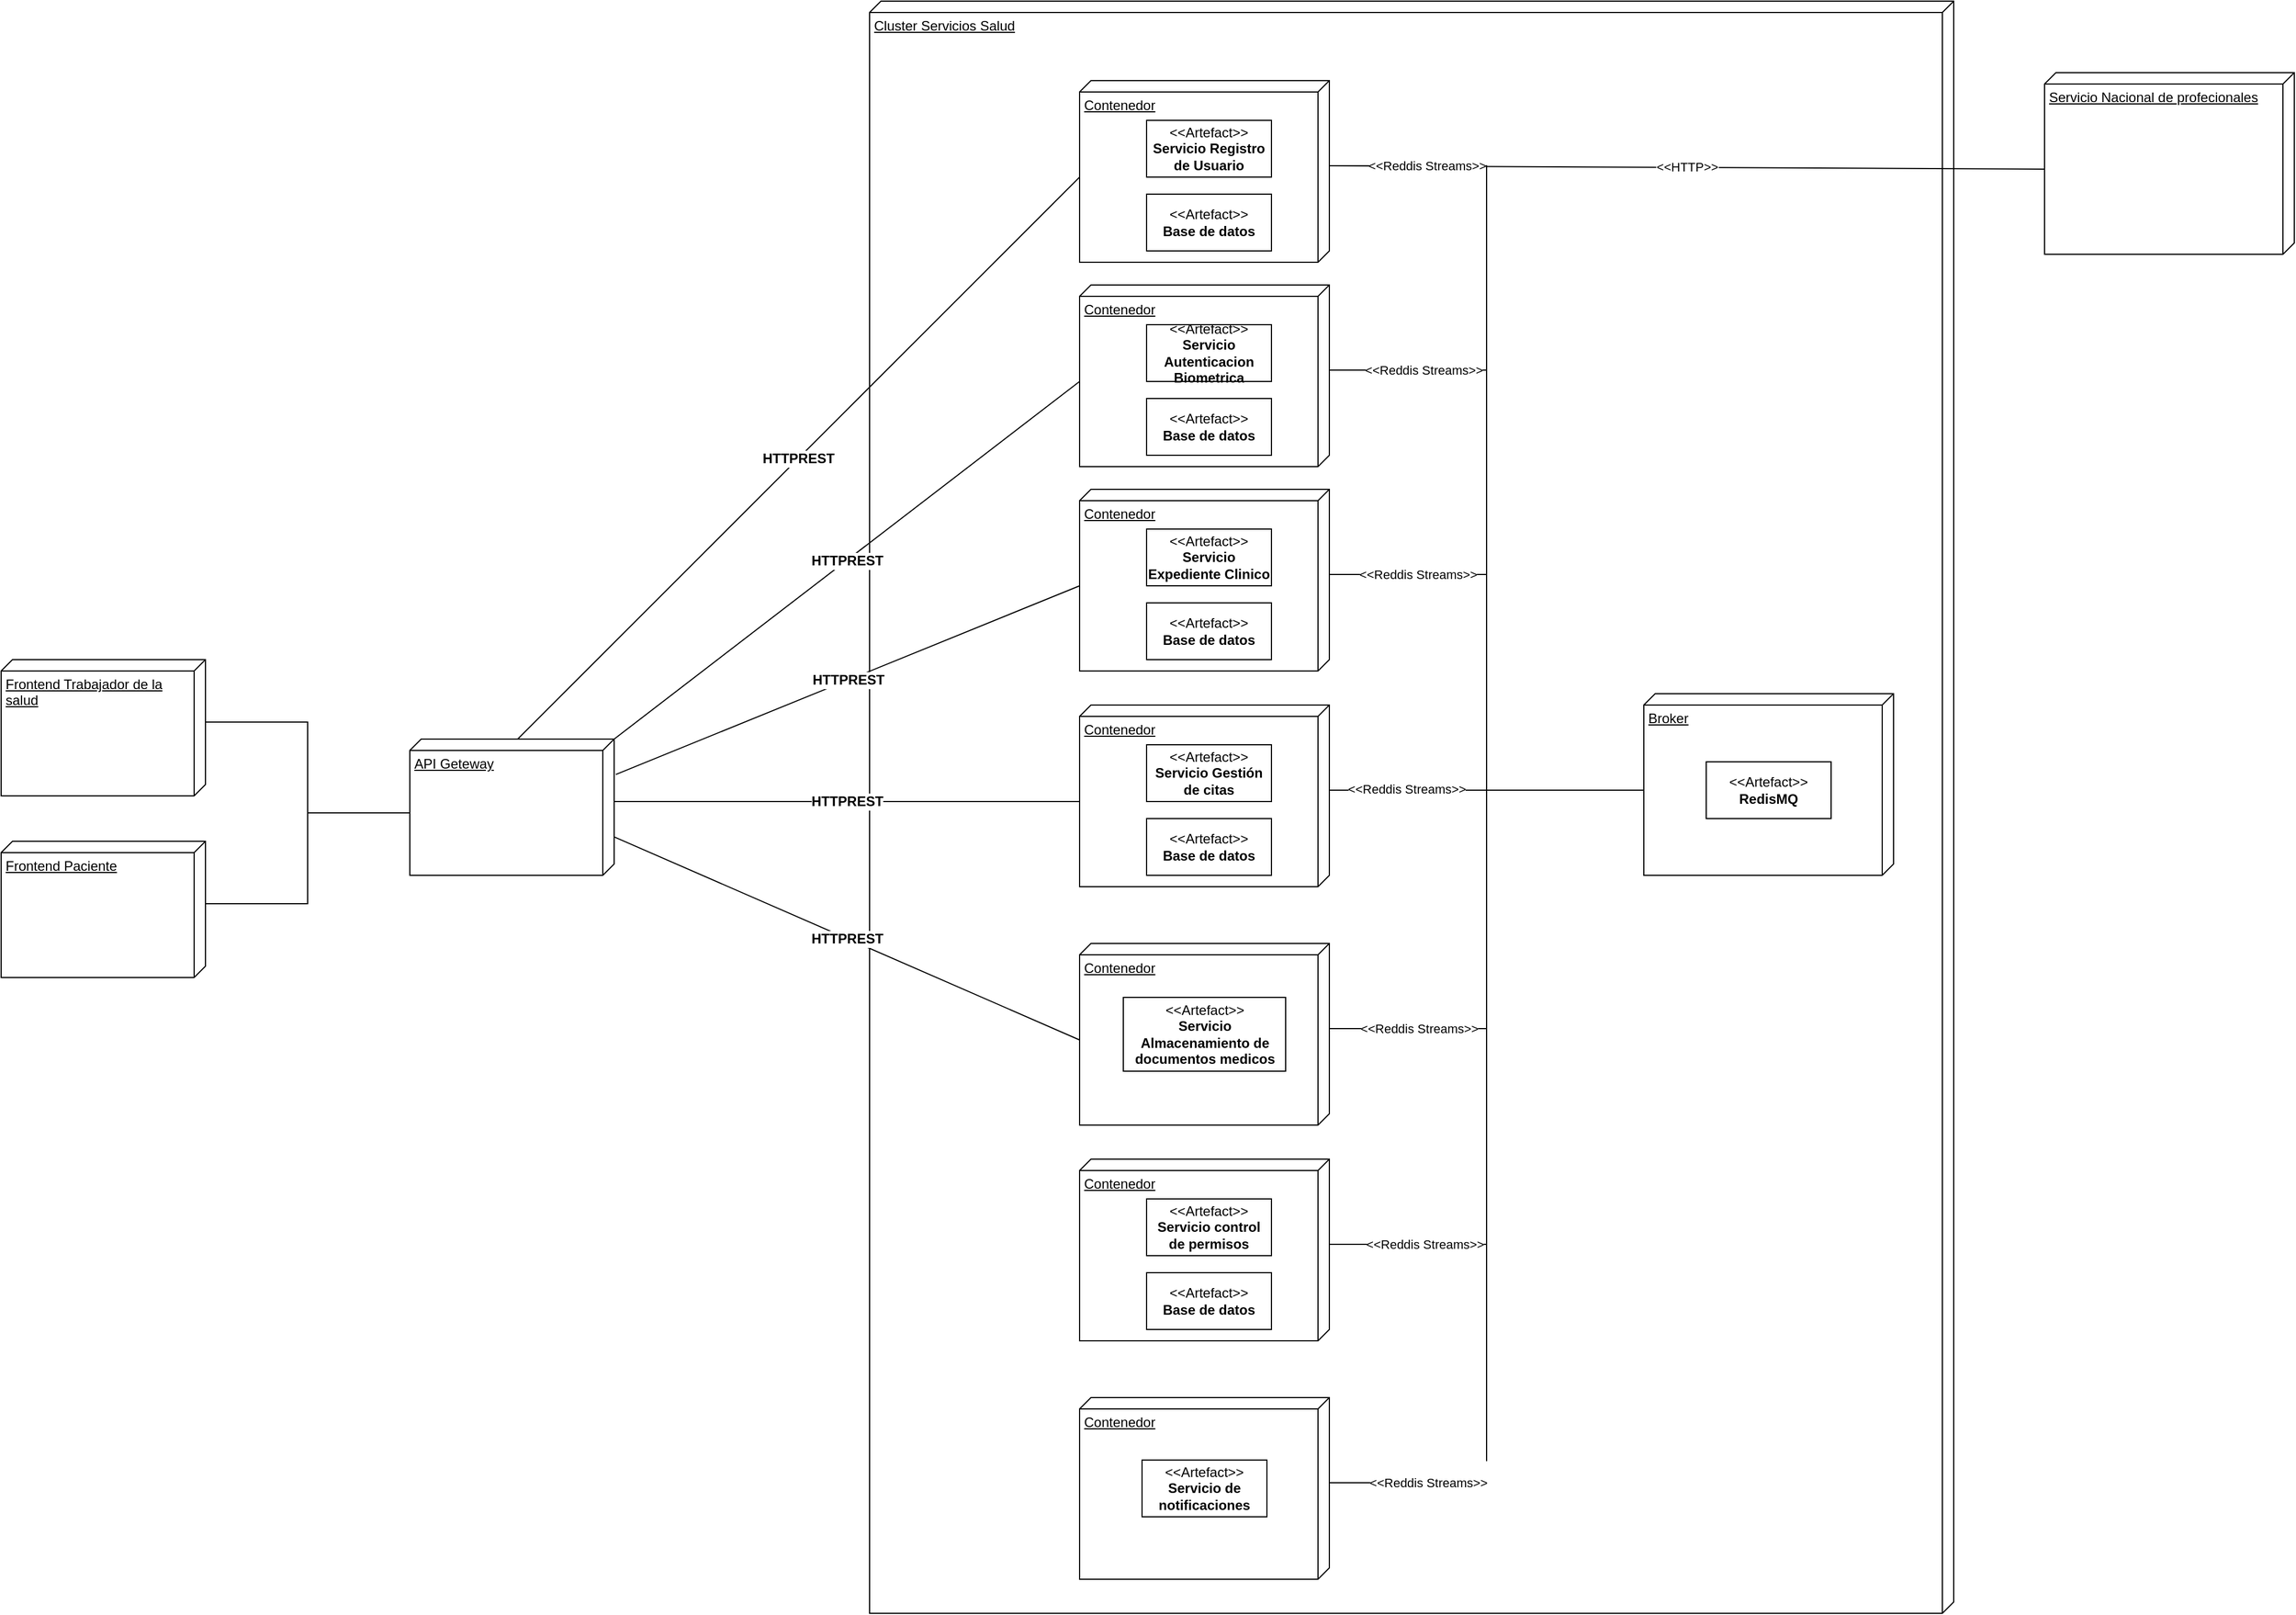 <mxfile version="26.2.15">
  <diagram name="Página-1" id="MRVZ4gZMsEhP-mlYecWs">
    <mxGraphModel dx="2883" dy="1206" grid="1" gridSize="10" guides="1" tooltips="1" connect="1" arrows="1" fold="1" page="1" pageScale="1" pageWidth="827" pageHeight="1169" math="0" shadow="0">
      <root>
        <mxCell id="0" />
        <mxCell id="1" parent="0" />
        <mxCell id="-pYQC9JN-asUfWVGHoNV-31" value="Cluster Servicios Salud" style="verticalAlign=top;align=left;spacingTop=8;spacingLeft=2;spacingRight=12;shape=cube;size=10;direction=south;fontStyle=4;html=1;whiteSpace=wrap;" parent="1" vertex="1">
          <mxGeometry x="145" y="260" width="955" height="1420" as="geometry" />
        </mxCell>
        <mxCell id="-pYQC9JN-asUfWVGHoNV-22" value="" style="group" parent="1" vertex="1" connectable="0">
          <mxGeometry x="330" y="1490" width="220" height="160" as="geometry" />
        </mxCell>
        <mxCell id="-pYQC9JN-asUfWVGHoNV-19" value="Contenedor" style="verticalAlign=top;align=left;spacingTop=8;spacingLeft=2;spacingRight=12;shape=cube;size=10;direction=south;fontStyle=4;html=1;whiteSpace=wrap;" parent="-pYQC9JN-asUfWVGHoNV-22" vertex="1">
          <mxGeometry width="220" height="160" as="geometry" />
        </mxCell>
        <mxCell id="-pYQC9JN-asUfWVGHoNV-20" value="&amp;lt;&amp;lt;Artefact&amp;gt;&amp;gt;&lt;div&gt;&lt;b&gt;Servicio de notificaciones&lt;/b&gt;&lt;/div&gt;" style="html=1;whiteSpace=wrap;" parent="-pYQC9JN-asUfWVGHoNV-22" vertex="1">
          <mxGeometry x="55" y="55" width="110" height="50" as="geometry" />
        </mxCell>
        <mxCell id="-pYQC9JN-asUfWVGHoNV-23" value="" style="group" parent="1" vertex="1" connectable="0">
          <mxGeometry x="330" y="1280" width="220" height="160" as="geometry" />
        </mxCell>
        <mxCell id="-pYQC9JN-asUfWVGHoNV-16" value="Contenedor" style="verticalAlign=top;align=left;spacingTop=8;spacingLeft=2;spacingRight=12;shape=cube;size=10;direction=south;fontStyle=4;html=1;whiteSpace=wrap;" parent="-pYQC9JN-asUfWVGHoNV-23" vertex="1">
          <mxGeometry width="220" height="160" as="geometry" />
        </mxCell>
        <mxCell id="-pYQC9JN-asUfWVGHoNV-17" value="&amp;lt;&amp;lt;Artefact&amp;gt;&amp;gt;&lt;div&gt;&lt;b&gt;Servicio control de permisos&lt;/b&gt;&lt;/div&gt;" style="html=1;whiteSpace=wrap;" parent="-pYQC9JN-asUfWVGHoNV-23" vertex="1">
          <mxGeometry x="59" y="35" width="110" height="50" as="geometry" />
        </mxCell>
        <mxCell id="-pYQC9JN-asUfWVGHoNV-18" value="&amp;lt;&amp;lt;Artefact&amp;gt;&amp;gt;&lt;div&gt;&lt;b&gt;Base de datos&lt;/b&gt;&lt;/div&gt;" style="html=1;whiteSpace=wrap;" parent="-pYQC9JN-asUfWVGHoNV-23" vertex="1">
          <mxGeometry x="59" y="100" width="110" height="50" as="geometry" />
        </mxCell>
        <mxCell id="-pYQC9JN-asUfWVGHoNV-24" value="" style="group" parent="1" vertex="1" connectable="0">
          <mxGeometry x="330" y="1090" width="220" height="160" as="geometry" />
        </mxCell>
        <mxCell id="-pYQC9JN-asUfWVGHoNV-13" value="Contenedor" style="verticalAlign=top;align=left;spacingTop=8;spacingLeft=2;spacingRight=12;shape=cube;size=10;direction=south;fontStyle=4;html=1;whiteSpace=wrap;" parent="-pYQC9JN-asUfWVGHoNV-24" vertex="1">
          <mxGeometry width="220" height="160" as="geometry" />
        </mxCell>
        <mxCell id="-pYQC9JN-asUfWVGHoNV-14" value="&amp;lt;&amp;lt;Artefact&amp;gt;&amp;gt;&lt;div&gt;&lt;b&gt;Servicio Almacenamiento de documentos medicos&lt;/b&gt;&lt;/div&gt;" style="html=1;whiteSpace=wrap;" parent="-pYQC9JN-asUfWVGHoNV-24" vertex="1">
          <mxGeometry x="38.5" y="47.5" width="143" height="65" as="geometry" />
        </mxCell>
        <mxCell id="-pYQC9JN-asUfWVGHoNV-25" value="" style="group" parent="1" vertex="1" connectable="0">
          <mxGeometry x="330" y="880" width="220" height="160" as="geometry" />
        </mxCell>
        <mxCell id="-pYQC9JN-asUfWVGHoNV-10" value="Contenedor" style="verticalAlign=top;align=left;spacingTop=8;spacingLeft=2;spacingRight=12;shape=cube;size=10;direction=south;fontStyle=4;html=1;whiteSpace=wrap;" parent="-pYQC9JN-asUfWVGHoNV-25" vertex="1">
          <mxGeometry width="220" height="160" as="geometry" />
        </mxCell>
        <mxCell id="-pYQC9JN-asUfWVGHoNV-11" value="&amp;lt;&amp;lt;Artefact&amp;gt;&amp;gt;&lt;div&gt;&lt;b&gt;Servicio Gestión de citas&lt;/b&gt;&lt;/div&gt;" style="html=1;whiteSpace=wrap;" parent="-pYQC9JN-asUfWVGHoNV-25" vertex="1">
          <mxGeometry x="59" y="35" width="110" height="50" as="geometry" />
        </mxCell>
        <mxCell id="-pYQC9JN-asUfWVGHoNV-12" value="&amp;lt;&amp;lt;Artefact&amp;gt;&amp;gt;&lt;div&gt;&lt;b&gt;Base de datos&lt;/b&gt;&lt;/div&gt;" style="html=1;whiteSpace=wrap;" parent="-pYQC9JN-asUfWVGHoNV-25" vertex="1">
          <mxGeometry x="59" y="100" width="110" height="50" as="geometry" />
        </mxCell>
        <mxCell id="-pYQC9JN-asUfWVGHoNV-26" value="" style="group" parent="1" vertex="1" connectable="0">
          <mxGeometry x="330" y="690" width="220" height="160" as="geometry" />
        </mxCell>
        <mxCell id="-pYQC9JN-asUfWVGHoNV-7" value="Contenedor" style="verticalAlign=top;align=left;spacingTop=8;spacingLeft=2;spacingRight=12;shape=cube;size=10;direction=south;fontStyle=4;html=1;whiteSpace=wrap;" parent="-pYQC9JN-asUfWVGHoNV-26" vertex="1">
          <mxGeometry width="220" height="160" as="geometry" />
        </mxCell>
        <mxCell id="-pYQC9JN-asUfWVGHoNV-8" value="&amp;lt;&amp;lt;Artefact&amp;gt;&amp;gt;&lt;div&gt;&lt;b&gt;Servicio Expediente Clinico&lt;/b&gt;&lt;/div&gt;" style="html=1;whiteSpace=wrap;" parent="-pYQC9JN-asUfWVGHoNV-26" vertex="1">
          <mxGeometry x="59" y="35" width="110" height="50" as="geometry" />
        </mxCell>
        <mxCell id="-pYQC9JN-asUfWVGHoNV-9" value="&amp;lt;&amp;lt;Artefact&amp;gt;&amp;gt;&lt;div&gt;&lt;b&gt;Base de datos&lt;/b&gt;&lt;/div&gt;" style="html=1;whiteSpace=wrap;" parent="-pYQC9JN-asUfWVGHoNV-26" vertex="1">
          <mxGeometry x="59" y="100" width="110" height="50" as="geometry" />
        </mxCell>
        <mxCell id="-pYQC9JN-asUfWVGHoNV-27" value="" style="group" parent="1" vertex="1" connectable="0">
          <mxGeometry x="330" y="510" width="220" height="160" as="geometry" />
        </mxCell>
        <mxCell id="-pYQC9JN-asUfWVGHoNV-4" value="Contenedor" style="verticalAlign=top;align=left;spacingTop=8;spacingLeft=2;spacingRight=12;shape=cube;size=10;direction=south;fontStyle=4;html=1;whiteSpace=wrap;" parent="-pYQC9JN-asUfWVGHoNV-27" vertex="1">
          <mxGeometry width="220" height="160" as="geometry" />
        </mxCell>
        <mxCell id="-pYQC9JN-asUfWVGHoNV-5" value="&amp;lt;&amp;lt;Artefact&amp;gt;&amp;gt;&lt;div&gt;&lt;b&gt;Servicio Autenticacion Biometrica&lt;/b&gt;&lt;/div&gt;" style="html=1;whiteSpace=wrap;" parent="-pYQC9JN-asUfWVGHoNV-27" vertex="1">
          <mxGeometry x="59" y="35" width="110" height="50" as="geometry" />
        </mxCell>
        <mxCell id="-pYQC9JN-asUfWVGHoNV-6" value="&amp;lt;&amp;lt;Artefact&amp;gt;&amp;gt;&lt;div&gt;&lt;b&gt;Base de datos&lt;/b&gt;&lt;/div&gt;" style="html=1;whiteSpace=wrap;" parent="-pYQC9JN-asUfWVGHoNV-27" vertex="1">
          <mxGeometry x="59" y="100" width="110" height="50" as="geometry" />
        </mxCell>
        <mxCell id="-pYQC9JN-asUfWVGHoNV-28" value="" style="group" parent="1" vertex="1" connectable="0">
          <mxGeometry x="330" y="330" width="220" height="160" as="geometry" />
        </mxCell>
        <mxCell id="-pYQC9JN-asUfWVGHoNV-1" value="Contenedor" style="verticalAlign=top;align=left;spacingTop=8;spacingLeft=2;spacingRight=12;shape=cube;size=10;direction=south;fontStyle=4;html=1;whiteSpace=wrap;" parent="-pYQC9JN-asUfWVGHoNV-28" vertex="1">
          <mxGeometry width="220" height="160" as="geometry" />
        </mxCell>
        <mxCell id="-pYQC9JN-asUfWVGHoNV-2" value="&amp;lt;&amp;lt;Artefact&amp;gt;&amp;gt;&lt;div&gt;&lt;b&gt;Servicio Registro de Usuario&lt;/b&gt;&lt;/div&gt;" style="html=1;whiteSpace=wrap;" parent="-pYQC9JN-asUfWVGHoNV-28" vertex="1">
          <mxGeometry x="59" y="35" width="110" height="50" as="geometry" />
        </mxCell>
        <mxCell id="-pYQC9JN-asUfWVGHoNV-3" value="&amp;lt;&amp;lt;Artefact&amp;gt;&amp;gt;&lt;div&gt;&lt;b&gt;Base de datos&lt;/b&gt;&lt;/div&gt;" style="html=1;whiteSpace=wrap;" parent="-pYQC9JN-asUfWVGHoNV-28" vertex="1">
          <mxGeometry x="59" y="100" width="110" height="50" as="geometry" />
        </mxCell>
        <mxCell id="-pYQC9JN-asUfWVGHoNV-29" value="Frontend Trabajador de la salud" style="verticalAlign=top;align=left;spacingTop=8;spacingLeft=2;spacingRight=12;shape=cube;size=10;direction=south;fontStyle=4;html=1;whiteSpace=wrap;" parent="1" vertex="1">
          <mxGeometry x="-620" y="840" width="180" height="120" as="geometry" />
        </mxCell>
        <mxCell id="-pYQC9JN-asUfWVGHoNV-30" value="API Geteway" style="verticalAlign=top;align=left;spacingTop=8;spacingLeft=2;spacingRight=12;shape=cube;size=10;direction=south;fontStyle=4;html=1;whiteSpace=wrap;" parent="1" vertex="1">
          <mxGeometry x="-260" y="910" width="180" height="120" as="geometry" />
        </mxCell>
        <mxCell id="-pYQC9JN-asUfWVGHoNV-39" value="&lt;font style=&quot;font-size: 12px;&quot;&gt;&lt;b&gt;HTTPREST&lt;/b&gt;&lt;/font&gt;" style="endArrow=none;html=1;rounded=0;exitX=0;exitY=0;exitDx=0;exitDy=85;exitPerimeter=0;entryX=0;entryY=0;entryDx=85;entryDy=220;entryPerimeter=0;" parent="1" source="-pYQC9JN-asUfWVGHoNV-30" target="-pYQC9JN-asUfWVGHoNV-1" edge="1">
          <mxGeometry width="50" height="50" relative="1" as="geometry">
            <mxPoint x="-130" y="740" as="sourcePoint" />
            <mxPoint x="-80" y="690" as="targetPoint" />
          </mxGeometry>
        </mxCell>
        <mxCell id="-pYQC9JN-asUfWVGHoNV-40" value="&lt;font style=&quot;font-size: 12px;&quot;&gt;&lt;b&gt;HTTPREST&lt;/b&gt;&lt;/font&gt;" style="endArrow=none;html=1;rounded=0;exitX=0;exitY=0;exitDx=0;exitDy=0;exitPerimeter=0;entryX=0;entryY=0;entryDx=85;entryDy=220;entryPerimeter=0;" parent="1" source="-pYQC9JN-asUfWVGHoNV-30" target="-pYQC9JN-asUfWVGHoNV-4" edge="1">
          <mxGeometry width="50" height="50" relative="1" as="geometry">
            <mxPoint x="-120" y="1015" as="sourcePoint" />
            <mxPoint x="375" y="520" as="targetPoint" />
          </mxGeometry>
        </mxCell>
        <mxCell id="-pYQC9JN-asUfWVGHoNV-41" value="&lt;font style=&quot;font-size: 12px;&quot;&gt;&lt;b&gt;HTTPREST&lt;/b&gt;&lt;/font&gt;" style="endArrow=none;html=1;rounded=0;exitX=0.26;exitY=-0.008;exitDx=0;exitDy=0;exitPerimeter=0;entryX=0;entryY=0;entryDx=85;entryDy=220;entryPerimeter=0;" parent="1" source="-pYQC9JN-asUfWVGHoNV-30" target="-pYQC9JN-asUfWVGHoNV-7" edge="1">
          <mxGeometry width="50" height="50" relative="1" as="geometry">
            <mxPoint x="-100" y="1030" as="sourcePoint" />
            <mxPoint x="310" y="715" as="targetPoint" />
          </mxGeometry>
        </mxCell>
        <mxCell id="-pYQC9JN-asUfWVGHoNV-42" value="&lt;font style=&quot;font-size: 12px;&quot;&gt;&lt;b&gt;HTTPREST&lt;/b&gt;&lt;/font&gt;" style="endArrow=none;html=1;rounded=0;exitX=0;exitY=0;exitDx=55;exitDy=0;exitPerimeter=0;entryX=0;entryY=0;entryDx=85;entryDy=220;entryPerimeter=0;" parent="1" source="-pYQC9JN-asUfWVGHoNV-30" target="-pYQC9JN-asUfWVGHoNV-10" edge="1">
          <mxGeometry width="50" height="50" relative="1" as="geometry">
            <mxPoint x="-80" y="1040" as="sourcePoint" />
            <mxPoint x="330" y="850" as="targetPoint" />
          </mxGeometry>
        </mxCell>
        <mxCell id="-pYQC9JN-asUfWVGHoNV-43" value="&lt;font style=&quot;font-size: 12px;&quot;&gt;&lt;b&gt;HTTPREST&lt;/b&gt;&lt;/font&gt;" style="endArrow=none;html=1;rounded=0;exitX=0.717;exitY=0.001;exitDx=0;exitDy=0;exitPerimeter=0;entryX=0;entryY=0;entryDx=85;entryDy=220;entryPerimeter=0;" parent="1" source="-pYQC9JN-asUfWVGHoNV-30" target="-pYQC9JN-asUfWVGHoNV-13" edge="1">
          <mxGeometry width="50" height="50" relative="1" as="geometry">
            <mxPoint x="-90" y="1028" as="sourcePoint" />
            <mxPoint x="320" y="1028" as="targetPoint" />
          </mxGeometry>
        </mxCell>
        <mxCell id="-pYQC9JN-asUfWVGHoNV-48" style="edgeStyle=orthogonalEdgeStyle;rounded=0;orthogonalLoop=1;jettySize=auto;html=1;exitX=0;exitY=0;exitDx=55;exitDy=0;exitPerimeter=0;entryX=0;entryY=0;entryDx=65;entryDy=180;entryPerimeter=0;endArrow=none;startFill=0;" parent="1" source="-pYQC9JN-asUfWVGHoNV-29" target="-pYQC9JN-asUfWVGHoNV-30" edge="1">
          <mxGeometry relative="1" as="geometry" />
        </mxCell>
        <mxCell id="-pYQC9JN-asUfWVGHoNV-49" value="" style="group" parent="1" vertex="1" connectable="0">
          <mxGeometry x="1180" y="330" width="220" height="160" as="geometry" />
        </mxCell>
        <mxCell id="-pYQC9JN-asUfWVGHoNV-50" value="Servicio Nacional de profecionales" style="verticalAlign=top;align=left;spacingTop=8;spacingLeft=2;spacingRight=12;shape=cube;size=10;direction=south;fontStyle=4;html=1;whiteSpace=wrap;" parent="-pYQC9JN-asUfWVGHoNV-49" vertex="1">
          <mxGeometry y="-7" width="220" height="160" as="geometry" />
        </mxCell>
        <mxCell id="-pYQC9JN-asUfWVGHoNV-54" value="&amp;lt;&amp;lt;HTTP&amp;gt;&amp;gt;" style="endArrow=none;html=1;rounded=0;exitX=0;exitY=0;exitDx=75;exitDy=0;exitPerimeter=0;entryX=0;entryY=0;entryDx=85;entryDy=220;entryPerimeter=0;" parent="1" source="-pYQC9JN-asUfWVGHoNV-1" target="-pYQC9JN-asUfWVGHoNV-50" edge="1">
          <mxGeometry width="50" height="50" relative="1" as="geometry">
            <mxPoint x="570" y="935" as="sourcePoint" />
            <mxPoint x="1065" y="440" as="targetPoint" />
          </mxGeometry>
        </mxCell>
        <mxCell id="-pYQC9JN-asUfWVGHoNV-55" value="" style="group" parent="1" vertex="1" connectable="0">
          <mxGeometry x="827" y="870" width="220" height="160" as="geometry" />
        </mxCell>
        <mxCell id="-pYQC9JN-asUfWVGHoNV-56" value="Broker" style="verticalAlign=top;align=left;spacingTop=8;spacingLeft=2;spacingRight=12;shape=cube;size=10;direction=south;fontStyle=4;html=1;whiteSpace=wrap;" parent="-pYQC9JN-asUfWVGHoNV-55" vertex="1">
          <mxGeometry width="220" height="160" as="geometry" />
        </mxCell>
        <mxCell id="-pYQC9JN-asUfWVGHoNV-57" value="&amp;lt;&amp;lt;Artefact&amp;gt;&amp;gt;&lt;div&gt;&lt;b&gt;RedisMQ&lt;/b&gt;&lt;/div&gt;" style="html=1;whiteSpace=wrap;" parent="-pYQC9JN-asUfWVGHoNV-55" vertex="1">
          <mxGeometry x="55" y="60" width="110" height="50" as="geometry" />
        </mxCell>
        <mxCell id="-pYQC9JN-asUfWVGHoNV-59" value="&amp;lt;&amp;lt;Reddis Streams&amp;gt;&amp;gt;" style="edgeStyle=orthogonalEdgeStyle;rounded=0;orthogonalLoop=1;jettySize=auto;html=1;exitX=0;exitY=0;exitDx=75;exitDy=0;exitPerimeter=0;entryX=0;entryY=0;entryDx=85;entryDy=220;entryPerimeter=0;endArrow=none;startFill=0;spacingBottom=10;" parent="1" source="-pYQC9JN-asUfWVGHoNV-1" target="-pYQC9JN-asUfWVGHoNV-56" edge="1">
          <mxGeometry x="-0.792" y="-5" relative="1" as="geometry">
            <mxPoint as="offset" />
          </mxGeometry>
        </mxCell>
        <mxCell id="-pYQC9JN-asUfWVGHoNV-61" value="&#xa;&lt;span style=&quot;color: rgb(0, 0, 0); font-family: Helvetica; font-size: 11px; font-style: normal; font-variant-ligatures: normal; font-variant-caps: normal; font-weight: 400; letter-spacing: normal; orphans: 2; text-align: center; text-indent: 0px; text-transform: none; widows: 2; word-spacing: 0px; -webkit-text-stroke-width: 0px; white-space: nowrap; background-color: rgb(255, 255, 255); text-decoration-thickness: initial; text-decoration-style: initial; text-decoration-color: initial; display: inline !important; float: none;&quot;&gt;&amp;lt;&amp;lt;Reddis Streams&amp;gt;&amp;gt;&lt;/span&gt;&#xa;&#xa;" style="edgeStyle=orthogonalEdgeStyle;rounded=0;orthogonalLoop=1;jettySize=auto;html=1;exitX=0;exitY=0;exitDx=75;exitDy=0;exitPerimeter=0;entryX=0;entryY=0;entryDx=85;entryDy=220;entryPerimeter=0;endArrow=none;startFill=0;spacingBottom=17;" parent="1" source="-pYQC9JN-asUfWVGHoNV-4" target="-pYQC9JN-asUfWVGHoNV-56" edge="1">
          <mxGeometry x="-0.744" y="-15" relative="1" as="geometry">
            <mxPoint as="offset" />
          </mxGeometry>
        </mxCell>
        <mxCell id="-pYQC9JN-asUfWVGHoNV-63" value="&#xa;&lt;span style=&quot;color: rgb(0, 0, 0); font-family: Helvetica; font-size: 11px; font-style: normal; font-variant-ligatures: normal; font-variant-caps: normal; font-weight: 400; letter-spacing: normal; orphans: 2; text-align: center; text-indent: 0px; text-transform: none; widows: 2; word-spacing: 0px; -webkit-text-stroke-width: 0px; white-space: nowrap; background-color: rgb(255, 255, 255); text-decoration-thickness: initial; text-decoration-style: initial; text-decoration-color: initial; display: inline !important; float: none;&quot;&gt;&amp;lt;&amp;lt;Reddis Streams&amp;gt;&amp;gt;&lt;/span&gt;&#xa;&#xa;" style="edgeStyle=orthogonalEdgeStyle;rounded=0;orthogonalLoop=1;jettySize=auto;html=1;exitX=0;exitY=0;exitDx=75;exitDy=0;exitPerimeter=0;entryX=0;entryY=0;entryDx=85;entryDy=220;entryPerimeter=0;endArrow=none;startFill=0;spacingBottom=16;" parent="1" source="-pYQC9JN-asUfWVGHoNV-7" target="-pYQC9JN-asUfWVGHoNV-56" edge="1">
          <mxGeometry x="-0.667" y="-15" relative="1" as="geometry">
            <mxPoint as="offset" />
          </mxGeometry>
        </mxCell>
        <mxCell id="-pYQC9JN-asUfWVGHoNV-64" value="&#xa;&lt;span style=&quot;color: rgb(0, 0, 0); font-family: Helvetica; font-size: 11px; font-style: normal; font-variant-ligatures: normal; font-variant-caps: normal; font-weight: 400; letter-spacing: normal; orphans: 2; text-align: center; text-indent: 0px; text-transform: none; widows: 2; word-spacing: 0px; -webkit-text-stroke-width: 0px; white-space: nowrap; background-color: rgb(255, 255, 255); text-decoration-thickness: initial; text-decoration-style: initial; text-decoration-color: initial; display: inline !important; float: none;&quot;&gt;&amp;lt;&amp;lt;Reddis Streams&amp;gt;&amp;gt;&lt;/span&gt;&#xa;&#xa;" style="edgeStyle=orthogonalEdgeStyle;rounded=0;orthogonalLoop=1;jettySize=auto;html=1;exitX=0;exitY=0;exitDx=75;exitDy=0;exitPerimeter=0;entryX=0;entryY=0;entryDx=85;entryDy=220;entryPerimeter=0;endArrow=none;startFill=0;spacingBottom=-1;" parent="1" source="-pYQC9JN-asUfWVGHoNV-10" target="-pYQC9JN-asUfWVGHoNV-56" edge="1">
          <mxGeometry x="-0.512" y="-5" relative="1" as="geometry">
            <mxPoint as="offset" />
          </mxGeometry>
        </mxCell>
        <mxCell id="-pYQC9JN-asUfWVGHoNV-65" value="&#xa;&lt;span style=&quot;color: rgb(0, 0, 0); font-family: Helvetica; font-size: 11px; font-style: normal; font-variant-ligatures: normal; font-variant-caps: normal; font-weight: 400; letter-spacing: normal; orphans: 2; text-align: center; text-indent: 0px; text-transform: none; widows: 2; word-spacing: 0px; -webkit-text-stroke-width: 0px; white-space: nowrap; background-color: rgb(255, 255, 255); text-decoration-thickness: initial; text-decoration-style: initial; text-decoration-color: initial; display: inline !important; float: none;&quot;&gt;&amp;lt;&amp;lt;Reddis Streams&amp;gt;&amp;gt;&lt;/span&gt;&#xa;&#xa;" style="edgeStyle=orthogonalEdgeStyle;rounded=0;orthogonalLoop=1;jettySize=auto;html=1;exitX=0;exitY=0;exitDx=75;exitDy=0;exitPerimeter=0;entryX=0;entryY=0;entryDx=85;entryDy=220;entryPerimeter=0;endArrow=none;startFill=0;spacingBottom=16;" parent="1" source="-pYQC9JN-asUfWVGHoNV-13" target="-pYQC9JN-asUfWVGHoNV-56" edge="1">
          <mxGeometry x="-0.677" y="-15" relative="1" as="geometry">
            <mxPoint as="offset" />
          </mxGeometry>
        </mxCell>
        <mxCell id="-pYQC9JN-asUfWVGHoNV-66" value="&#xa;&lt;span style=&quot;color: rgb(0, 0, 0); font-family: Helvetica; font-size: 11px; font-style: normal; font-variant-ligatures: normal; font-variant-caps: normal; font-weight: 400; letter-spacing: normal; orphans: 2; text-align: center; text-indent: 0px; text-transform: none; widows: 2; word-spacing: 0px; -webkit-text-stroke-width: 0px; white-space: nowrap; background-color: rgb(255, 255, 255); text-decoration-thickness: initial; text-decoration-style: initial; text-decoration-color: initial; display: inline !important; float: none;&quot;&gt;&amp;lt;&amp;lt;Reddis Streams&amp;gt;&amp;gt;&lt;/span&gt;&#xa;&#xa;" style="edgeStyle=orthogonalEdgeStyle;rounded=0;orthogonalLoop=1;jettySize=auto;html=1;exitX=0;exitY=0;exitDx=75;exitDy=0;exitPerimeter=0;entryX=0;entryY=0;entryDx=85;entryDy=220;entryPerimeter=0;endArrow=none;startFill=0;spacingBottom=16;" parent="1" source="-pYQC9JN-asUfWVGHoNV-16" target="-pYQC9JN-asUfWVGHoNV-56" edge="1">
          <mxGeometry x="-0.753" y="-15" relative="1" as="geometry">
            <mxPoint as="offset" />
          </mxGeometry>
        </mxCell>
        <mxCell id="-pYQC9JN-asUfWVGHoNV-67" value="&#xa;&lt;span style=&quot;color: rgb(0, 0, 0); font-family: Helvetica; font-size: 11px; font-style: normal; font-variant-ligatures: normal; font-variant-caps: normal; font-weight: 400; letter-spacing: normal; orphans: 2; text-align: center; text-indent: 0px; text-transform: none; widows: 2; word-spacing: 0px; -webkit-text-stroke-width: 0px; white-space: nowrap; background-color: rgb(255, 255, 255); text-decoration-thickness: initial; text-decoration-style: initial; text-decoration-color: initial; display: inline !important; float: none;&quot;&gt;&amp;lt;&amp;lt;Reddis Streams&amp;gt;&amp;gt;&lt;/span&gt;&#xa;&#xa;" style="edgeStyle=orthogonalEdgeStyle;rounded=0;orthogonalLoop=1;jettySize=auto;html=1;exitX=0;exitY=0;exitDx=75;exitDy=0;exitPerimeter=0;entryX=0;entryY=0;entryDx=85;entryDy=220;entryPerimeter=0;endArrow=none;startFill=0;spacingBottom=-3;" parent="1" source="-pYQC9JN-asUfWVGHoNV-19" target="-pYQC9JN-asUfWVGHoNV-56" edge="1">
          <mxGeometry x="-0.804" y="-5" relative="1" as="geometry">
            <mxPoint as="offset" />
          </mxGeometry>
        </mxCell>
        <mxCell id="9zYaweChWdff1uLmpOLt-1" value="Frontend Paciente" style="verticalAlign=top;align=left;spacingTop=8;spacingLeft=2;spacingRight=12;shape=cube;size=10;direction=south;fontStyle=4;html=1;whiteSpace=wrap;" vertex="1" parent="1">
          <mxGeometry x="-620" y="1000" width="180" height="120" as="geometry" />
        </mxCell>
        <mxCell id="9zYaweChWdff1uLmpOLt-2" style="edgeStyle=orthogonalEdgeStyle;rounded=0;orthogonalLoop=1;jettySize=auto;html=1;exitX=0;exitY=0;exitDx=55;exitDy=0;exitPerimeter=0;entryX=0;entryY=0;entryDx=65;entryDy=180;entryPerimeter=0;endArrow=none;startFill=0;" edge="1" parent="1" source="9zYaweChWdff1uLmpOLt-1" target="-pYQC9JN-asUfWVGHoNV-30">
          <mxGeometry relative="1" as="geometry" />
        </mxCell>
      </root>
    </mxGraphModel>
  </diagram>
</mxfile>
